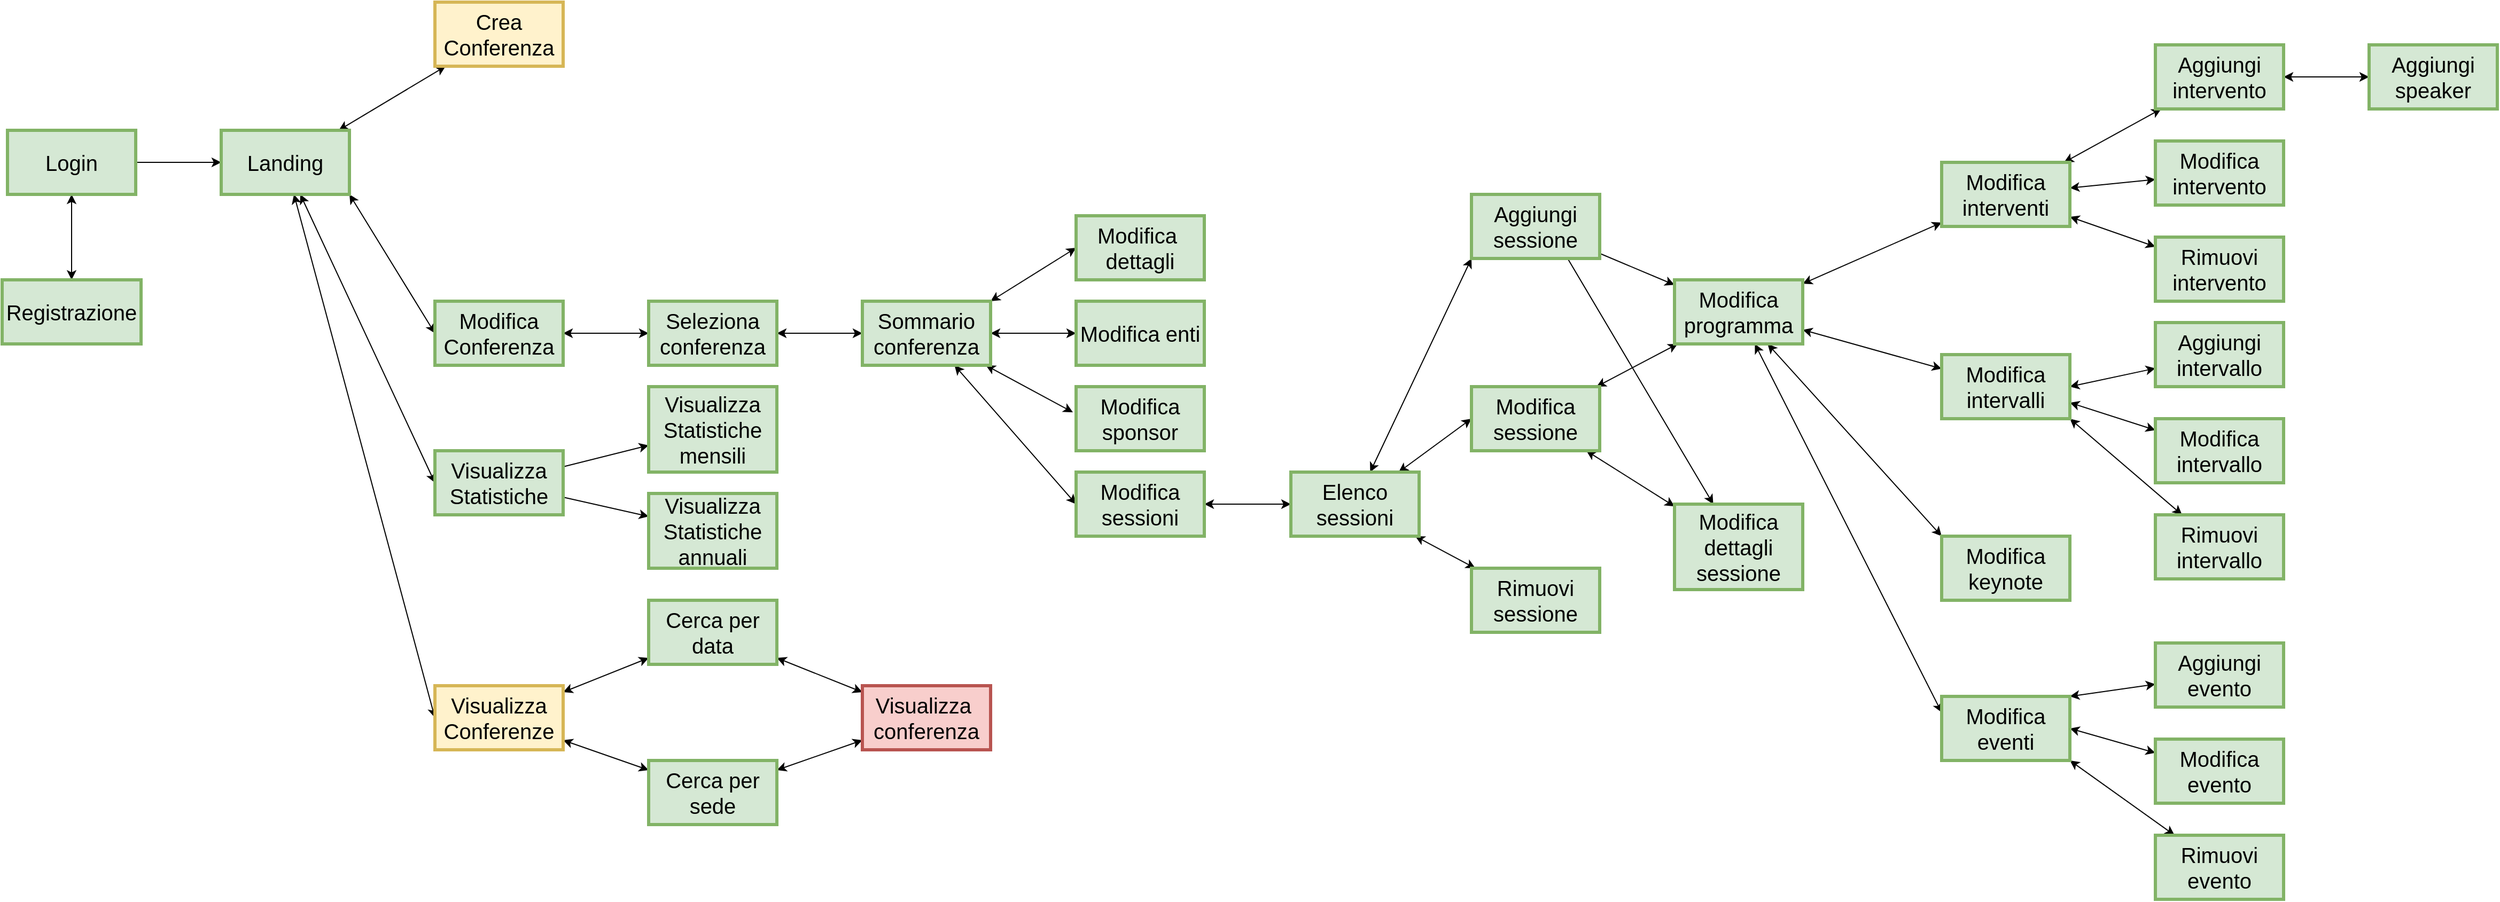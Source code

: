 <mxfile version="21.2.8" type="device">
  <diagram name="Pagina-1" id="bv_-4YT6AiuipfxJrqjj">
    <mxGraphModel dx="1420" dy="2004" grid="1" gridSize="10" guides="1" tooltips="1" connect="1" arrows="1" fold="1" page="1" pageScale="1" pageWidth="827" pageHeight="1169" math="0" shadow="0">
      <root>
        <mxCell id="0" />
        <mxCell id="1" parent="0" />
        <mxCell id="R4j7QUQ5AYwh-H3mtTip-3" value="" style="edgeStyle=orthogonalEdgeStyle;rounded=0;orthogonalLoop=1;jettySize=auto;html=1;fontFamily=Helvetica;fontSize=12;fontColor=default;startArrow=classic;startFill=1;" parent="1" source="R4j7QUQ5AYwh-H3mtTip-1" target="R4j7QUQ5AYwh-H3mtTip-2" edge="1">
          <mxGeometry relative="1" as="geometry" />
        </mxCell>
        <mxCell id="R4j7QUQ5AYwh-H3mtTip-5" value="" style="edgeStyle=orthogonalEdgeStyle;rounded=0;orthogonalLoop=1;jettySize=auto;html=1;fontFamily=Helvetica;fontSize=12;fontColor=default;" parent="1" source="R4j7QUQ5AYwh-H3mtTip-1" target="R4j7QUQ5AYwh-H3mtTip-4" edge="1">
          <mxGeometry relative="1" as="geometry" />
        </mxCell>
        <mxCell id="R4j7QUQ5AYwh-H3mtTip-1" value="&lt;font style=&quot;font-size: 20px;&quot;&gt;Login&lt;/font&gt;" style="rounded=0;whiteSpace=wrap;html=1;fillColor=#d5e8d4;strokeColor=#82b366;strokeWidth=3;" parent="1" vertex="1">
          <mxGeometry x="40" y="40" width="120" height="60" as="geometry" />
        </mxCell>
        <mxCell id="R4j7QUQ5AYwh-H3mtTip-2" value="&lt;font style=&quot;font-size: 20px;&quot;&gt;Registrazione&lt;/font&gt;" style="rounded=0;whiteSpace=wrap;html=1;fillColor=#d5e8d4;strokeColor=#82b366;strokeWidth=3;" parent="1" vertex="1">
          <mxGeometry x="35" y="180" width="130" height="60" as="geometry" />
        </mxCell>
        <mxCell id="R4j7QUQ5AYwh-H3mtTip-7" value="" style="rounded=0;orthogonalLoop=1;jettySize=auto;html=1;fontFamily=Helvetica;fontSize=12;fontColor=default;startArrow=classic;startFill=1;" parent="1" source="R4j7QUQ5AYwh-H3mtTip-4" target="R4j7QUQ5AYwh-H3mtTip-6" edge="1">
          <mxGeometry relative="1" as="geometry" />
        </mxCell>
        <mxCell id="R4j7QUQ5AYwh-H3mtTip-10" style="rounded=0;orthogonalLoop=1;jettySize=auto;html=1;exitX=1;exitY=1;exitDx=0;exitDy=0;entryX=0;entryY=0.5;entryDx=0;entryDy=0;fontFamily=Helvetica;fontSize=12;fontColor=default;startArrow=classic;startFill=1;" parent="1" source="R4j7QUQ5AYwh-H3mtTip-4" target="R4j7QUQ5AYwh-H3mtTip-9" edge="1">
          <mxGeometry relative="1" as="geometry" />
        </mxCell>
        <mxCell id="R4j7QUQ5AYwh-H3mtTip-13" value="" style="edgeStyle=none;shape=connector;rounded=0;orthogonalLoop=1;jettySize=auto;html=1;labelBackgroundColor=default;strokeColor=default;fontFamily=Helvetica;fontSize=12;fontColor=default;startArrow=classic;startFill=1;endArrow=classic;entryX=0;entryY=0.5;entryDx=0;entryDy=0;" parent="1" source="R4j7QUQ5AYwh-H3mtTip-4" target="R4j7QUQ5AYwh-H3mtTip-12" edge="1">
          <mxGeometry relative="1" as="geometry" />
        </mxCell>
        <mxCell id="R4j7QUQ5AYwh-H3mtTip-15" value="" style="edgeStyle=none;shape=connector;rounded=0;orthogonalLoop=1;jettySize=auto;html=1;labelBackgroundColor=default;strokeColor=default;fontFamily=Helvetica;fontSize=12;fontColor=default;startArrow=classic;startFill=1;endArrow=classic;entryX=0;entryY=0.5;entryDx=0;entryDy=0;" parent="1" source="R4j7QUQ5AYwh-H3mtTip-4" target="R4j7QUQ5AYwh-H3mtTip-14" edge="1">
          <mxGeometry relative="1" as="geometry" />
        </mxCell>
        <mxCell id="R4j7QUQ5AYwh-H3mtTip-4" value="&lt;font style=&quot;font-size: 20px;&quot;&gt;Landing&lt;/font&gt;" style="rounded=0;whiteSpace=wrap;html=1;fillColor=#d5e8d4;strokeColor=#82b366;strokeWidth=3;" parent="1" vertex="1">
          <mxGeometry x="240" y="40" width="120" height="60" as="geometry" />
        </mxCell>
        <mxCell id="R4j7QUQ5AYwh-H3mtTip-6" value="&lt;font style=&quot;font-size: 20px;&quot;&gt;Crea &lt;br&gt;Conferenza&lt;/font&gt;" style="rounded=0;whiteSpace=wrap;html=1;fillColor=#fff2cc;strokeColor=#d6b656;strokeWidth=3;" parent="1" vertex="1">
          <mxGeometry x="440" y="-80" width="120" height="60" as="geometry" />
        </mxCell>
        <mxCell id="R4j7QUQ5AYwh-H3mtTip-17" value="" style="edgeStyle=none;shape=connector;rounded=0;orthogonalLoop=1;jettySize=auto;html=1;labelBackgroundColor=default;strokeColor=default;fontFamily=Helvetica;fontSize=12;fontColor=default;startArrow=classic;startFill=1;endArrow=classic;" parent="1" source="R4j7QUQ5AYwh-H3mtTip-9" target="R4j7QUQ5AYwh-H3mtTip-16" edge="1">
          <mxGeometry relative="1" as="geometry" />
        </mxCell>
        <mxCell id="R4j7QUQ5AYwh-H3mtTip-9" value="&lt;font style=&quot;font-size: 20px;&quot;&gt;Modifica&lt;br&gt;&lt;font style=&quot;font-size: 20px;&quot;&gt;Conferenza&lt;/font&gt;&lt;/font&gt;" style="rounded=0;whiteSpace=wrap;html=1;strokeColor=#82b366;fontFamily=Helvetica;fontSize=12;fillColor=#d5e8d4;strokeWidth=3;" parent="1" vertex="1">
          <mxGeometry x="440" y="200" width="120" height="60" as="geometry" />
        </mxCell>
        <mxCell id="o2H7FyUyl0uHPpLFOukj-2" value="" style="rounded=0;orthogonalLoop=1;jettySize=auto;html=1;" parent="1" source="R4j7QUQ5AYwh-H3mtTip-12" target="o2H7FyUyl0uHPpLFOukj-1" edge="1">
          <mxGeometry relative="1" as="geometry" />
        </mxCell>
        <mxCell id="o2H7FyUyl0uHPpLFOukj-6" value="" style="rounded=0;orthogonalLoop=1;jettySize=auto;html=1;" parent="1" source="R4j7QUQ5AYwh-H3mtTip-12" target="o2H7FyUyl0uHPpLFOukj-5" edge="1">
          <mxGeometry relative="1" as="geometry" />
        </mxCell>
        <mxCell id="R4j7QUQ5AYwh-H3mtTip-12" value="&lt;font style=&quot;font-size: 20px;&quot;&gt;Visualizza&lt;br&gt;Statistiche&lt;br&gt;&lt;/font&gt;" style="rounded=0;whiteSpace=wrap;html=1;fillColor=#d5e8d4;strokeColor=#82b366;strokeWidth=3;" parent="1" vertex="1">
          <mxGeometry x="440" y="340" width="120" height="60" as="geometry" />
        </mxCell>
        <mxCell id="R4j7QUQ5AYwh-H3mtTip-74" value="" style="edgeStyle=none;shape=connector;rounded=0;orthogonalLoop=1;jettySize=auto;html=1;labelBackgroundColor=default;strokeColor=default;fontFamily=Helvetica;fontSize=12;fontColor=default;startArrow=classic;startFill=1;endArrow=classic;" parent="1" source="R4j7QUQ5AYwh-H3mtTip-14" target="R4j7QUQ5AYwh-H3mtTip-73" edge="1">
          <mxGeometry relative="1" as="geometry" />
        </mxCell>
        <mxCell id="R4j7QUQ5AYwh-H3mtTip-76" value="" style="edgeStyle=none;shape=connector;rounded=0;orthogonalLoop=1;jettySize=auto;html=1;labelBackgroundColor=default;strokeColor=default;fontFamily=Helvetica;fontSize=12;fontColor=default;startArrow=classic;startFill=1;endArrow=classic;" parent="1" source="R4j7QUQ5AYwh-H3mtTip-14" target="R4j7QUQ5AYwh-H3mtTip-75" edge="1">
          <mxGeometry relative="1" as="geometry" />
        </mxCell>
        <mxCell id="R4j7QUQ5AYwh-H3mtTip-14" value="&lt;font style=&quot;font-size: 20px;&quot;&gt;Visualizza&lt;br&gt;Conferenze&lt;br&gt;&lt;/font&gt;" style="rounded=0;whiteSpace=wrap;html=1;fillColor=#fff2cc;strokeColor=#d6b656;strokeWidth=3;" parent="1" vertex="1">
          <mxGeometry x="440" y="560" width="120" height="60" as="geometry" />
        </mxCell>
        <mxCell id="R4j7QUQ5AYwh-H3mtTip-19" value="" style="edgeStyle=none;shape=connector;rounded=0;orthogonalLoop=1;jettySize=auto;html=1;labelBackgroundColor=default;strokeColor=default;fontFamily=Helvetica;fontSize=12;fontColor=default;startArrow=classic;startFill=1;endArrow=classic;" parent="1" source="R4j7QUQ5AYwh-H3mtTip-16" target="R4j7QUQ5AYwh-H3mtTip-18" edge="1">
          <mxGeometry relative="1" as="geometry" />
        </mxCell>
        <mxCell id="R4j7QUQ5AYwh-H3mtTip-16" value="&lt;span style=&quot;font-size: 20px;&quot;&gt;Seleziona conferenza&lt;/span&gt;" style="rounded=0;whiteSpace=wrap;html=1;strokeColor=#82b366;fontFamily=Helvetica;fontSize=12;fillColor=#d5e8d4;strokeWidth=3;" parent="1" vertex="1">
          <mxGeometry x="640" y="200" width="120" height="60" as="geometry" />
        </mxCell>
        <mxCell id="R4j7QUQ5AYwh-H3mtTip-24" value="" style="edgeStyle=none;shape=connector;rounded=0;orthogonalLoop=1;jettySize=auto;html=1;labelBackgroundColor=default;strokeColor=default;fontFamily=Helvetica;fontSize=12;fontColor=default;startArrow=classic;startFill=1;endArrow=classic;" parent="1" source="R4j7QUQ5AYwh-H3mtTip-18" target="R4j7QUQ5AYwh-H3mtTip-23" edge="1">
          <mxGeometry relative="1" as="geometry" />
        </mxCell>
        <mxCell id="R4j7QUQ5AYwh-H3mtTip-25" style="edgeStyle=none;shape=connector;rounded=0;orthogonalLoop=1;jettySize=auto;html=1;exitX=1;exitY=0;exitDx=0;exitDy=0;entryX=0;entryY=0.5;entryDx=0;entryDy=0;labelBackgroundColor=default;strokeColor=default;fontFamily=Helvetica;fontSize=12;fontColor=default;startArrow=classic;startFill=1;endArrow=classic;" parent="1" source="R4j7QUQ5AYwh-H3mtTip-18" target="R4j7QUQ5AYwh-H3mtTip-20" edge="1">
          <mxGeometry relative="1" as="geometry" />
        </mxCell>
        <mxCell id="R4j7QUQ5AYwh-H3mtTip-27" value="" style="edgeStyle=none;shape=connector;rounded=0;orthogonalLoop=1;jettySize=auto;html=1;labelBackgroundColor=default;strokeColor=default;fontFamily=Helvetica;fontSize=12;fontColor=default;startArrow=classic;startFill=1;endArrow=classic;entryX=-0.025;entryY=0.4;entryDx=0;entryDy=0;entryPerimeter=0;" parent="1" source="R4j7QUQ5AYwh-H3mtTip-18" target="R4j7QUQ5AYwh-H3mtTip-26" edge="1">
          <mxGeometry relative="1" as="geometry" />
        </mxCell>
        <mxCell id="R4j7QUQ5AYwh-H3mtTip-30" value="" style="edgeStyle=none;shape=connector;rounded=0;orthogonalLoop=1;jettySize=auto;html=1;labelBackgroundColor=default;strokeColor=default;fontFamily=Helvetica;fontSize=12;fontColor=default;startArrow=classic;startFill=1;endArrow=classic;entryX=0;entryY=0.5;entryDx=0;entryDy=0;" parent="1" source="R4j7QUQ5AYwh-H3mtTip-18" target="R4j7QUQ5AYwh-H3mtTip-29" edge="1">
          <mxGeometry relative="1" as="geometry" />
        </mxCell>
        <mxCell id="R4j7QUQ5AYwh-H3mtTip-18" value="&lt;span style=&quot;font-size: 20px;&quot;&gt;Sommario&lt;br&gt;conferenza&lt;br&gt;&lt;/span&gt;" style="rounded=0;whiteSpace=wrap;html=1;strokeColor=#82b366;fontFamily=Helvetica;fontSize=12;fillColor=#d5e8d4;strokeWidth=3;" parent="1" vertex="1">
          <mxGeometry x="840" y="200" width="120" height="60" as="geometry" />
        </mxCell>
        <mxCell id="R4j7QUQ5AYwh-H3mtTip-20" value="&lt;span style=&quot;font-size: 20px;&quot;&gt;Modifica&amp;nbsp;&lt;br&gt;dettagli&lt;br&gt;&lt;/span&gt;" style="rounded=0;whiteSpace=wrap;html=1;strokeColor=#82b366;fontFamily=Helvetica;fontSize=12;fillColor=#d5e8d4;strokeWidth=3;" parent="1" vertex="1">
          <mxGeometry x="1040" y="120" width="120" height="60" as="geometry" />
        </mxCell>
        <mxCell id="R4j7QUQ5AYwh-H3mtTip-23" value="&lt;span style=&quot;font-size: 20px;&quot;&gt;Modifica enti&lt;br&gt;&lt;/span&gt;" style="rounded=0;whiteSpace=wrap;html=1;strokeColor=#82b366;fontFamily=Helvetica;fontSize=12;fillColor=#d5e8d4;strokeWidth=3;" parent="1" vertex="1">
          <mxGeometry x="1040" y="200" width="120" height="60" as="geometry" />
        </mxCell>
        <mxCell id="R4j7QUQ5AYwh-H3mtTip-26" value="&lt;span style=&quot;font-size: 20px;&quot;&gt;Modifica sponsor&lt;br&gt;&lt;/span&gt;" style="rounded=0;whiteSpace=wrap;html=1;strokeColor=#82b366;fontFamily=Helvetica;fontSize=12;fillColor=#d5e8d4;strokeWidth=3;" parent="1" vertex="1">
          <mxGeometry x="1040" y="280" width="120" height="60" as="geometry" />
        </mxCell>
        <mxCell id="R4j7QUQ5AYwh-H3mtTip-32" value="" style="edgeStyle=none;shape=connector;rounded=0;orthogonalLoop=1;jettySize=auto;html=1;labelBackgroundColor=default;strokeColor=default;fontFamily=Helvetica;fontSize=12;fontColor=default;startArrow=classic;startFill=1;endArrow=classic;" parent="1" source="R4j7QUQ5AYwh-H3mtTip-29" target="R4j7QUQ5AYwh-H3mtTip-31" edge="1">
          <mxGeometry relative="1" as="geometry" />
        </mxCell>
        <mxCell id="R4j7QUQ5AYwh-H3mtTip-29" value="&lt;span style=&quot;font-size: 20px;&quot;&gt;Modifica&lt;br&gt;sessioni&lt;br&gt;&lt;/span&gt;" style="rounded=0;whiteSpace=wrap;html=1;strokeColor=#82b366;fontFamily=Helvetica;fontSize=12;fillColor=#d5e8d4;strokeWidth=3;" parent="1" vertex="1">
          <mxGeometry x="1040" y="360" width="120" height="60" as="geometry" />
        </mxCell>
        <mxCell id="R4j7QUQ5AYwh-H3mtTip-34" value="" style="edgeStyle=none;shape=connector;rounded=0;orthogonalLoop=1;jettySize=auto;html=1;labelBackgroundColor=default;strokeColor=default;fontFamily=Helvetica;fontSize=12;fontColor=default;startArrow=classic;startFill=1;endArrow=classic;entryX=0;entryY=0.5;entryDx=0;entryDy=0;" parent="1" source="R4j7QUQ5AYwh-H3mtTip-31" target="R4j7QUQ5AYwh-H3mtTip-33" edge="1">
          <mxGeometry relative="1" as="geometry" />
        </mxCell>
        <mxCell id="R4j7QUQ5AYwh-H3mtTip-36" value="" style="edgeStyle=none;shape=connector;rounded=0;orthogonalLoop=1;jettySize=auto;html=1;labelBackgroundColor=default;strokeColor=default;fontFamily=Helvetica;fontSize=12;fontColor=default;startArrow=classic;startFill=1;endArrow=classic;entryX=0;entryY=1;entryDx=0;entryDy=0;" parent="1" source="R4j7QUQ5AYwh-H3mtTip-31" target="R4j7QUQ5AYwh-H3mtTip-35" edge="1">
          <mxGeometry relative="1" as="geometry" />
        </mxCell>
        <mxCell id="R4j7QUQ5AYwh-H3mtTip-38" value="" style="edgeStyle=none;shape=connector;rounded=0;orthogonalLoop=1;jettySize=auto;html=1;labelBackgroundColor=default;strokeColor=default;fontFamily=Helvetica;fontSize=12;fontColor=default;startArrow=classic;startFill=1;endArrow=classic;" parent="1" source="R4j7QUQ5AYwh-H3mtTip-31" target="R4j7QUQ5AYwh-H3mtTip-37" edge="1">
          <mxGeometry relative="1" as="geometry" />
        </mxCell>
        <mxCell id="R4j7QUQ5AYwh-H3mtTip-31" value="&lt;span style=&quot;font-size: 20px;&quot;&gt;Elenco sessioni&lt;br&gt;&lt;/span&gt;" style="rounded=0;whiteSpace=wrap;html=1;strokeColor=#82b366;fontFamily=Helvetica;fontSize=12;fillColor=#d5e8d4;strokeWidth=3;" parent="1" vertex="1">
          <mxGeometry x="1241" y="360" width="120" height="60" as="geometry" />
        </mxCell>
        <mxCell id="R4j7QUQ5AYwh-H3mtTip-40" value="" style="edgeStyle=none;shape=connector;rounded=0;orthogonalLoop=1;jettySize=auto;html=1;labelBackgroundColor=default;strokeColor=default;fontFamily=Helvetica;fontSize=12;fontColor=default;startArrow=classic;startFill=1;endArrow=classic;" parent="1" source="R4j7QUQ5AYwh-H3mtTip-33" target="R4j7QUQ5AYwh-H3mtTip-39" edge="1">
          <mxGeometry relative="1" as="geometry" />
        </mxCell>
        <mxCell id="R4j7QUQ5AYwh-H3mtTip-47" value="" style="edgeStyle=none;shape=connector;rounded=0;orthogonalLoop=1;jettySize=auto;html=1;labelBackgroundColor=default;strokeColor=default;fontFamily=Helvetica;fontSize=12;fontColor=default;startArrow=classic;startFill=1;endArrow=classic;" parent="1" source="R4j7QUQ5AYwh-H3mtTip-33" target="R4j7QUQ5AYwh-H3mtTip-46" edge="1">
          <mxGeometry relative="1" as="geometry" />
        </mxCell>
        <mxCell id="R4j7QUQ5AYwh-H3mtTip-33" value="&lt;span style=&quot;font-size: 20px;&quot;&gt;Modifica&lt;br&gt;sessione&lt;br&gt;&lt;/span&gt;" style="rounded=0;whiteSpace=wrap;html=1;strokeColor=#82b366;fontFamily=Helvetica;fontSize=12;fillColor=#d5e8d4;strokeWidth=3;" parent="1" vertex="1">
          <mxGeometry x="1410" y="280" width="120" height="60" as="geometry" />
        </mxCell>
        <mxCell id="R4j7QUQ5AYwh-H3mtTip-59" value="" style="edgeStyle=none;shape=connector;rounded=0;orthogonalLoop=1;jettySize=auto;html=1;labelBackgroundColor=default;strokeColor=default;fontFamily=Helvetica;fontSize=12;fontColor=default;startArrow=none;startFill=0;endArrow=classic;" parent="1" source="R4j7QUQ5AYwh-H3mtTip-35" target="R4j7QUQ5AYwh-H3mtTip-46" edge="1">
          <mxGeometry relative="1" as="geometry">
            <mxPoint x="1600" y="157.368" as="targetPoint" />
          </mxGeometry>
        </mxCell>
        <mxCell id="IOLw2cVA1IFcG-3SFWw2-1" style="rounded=0;orthogonalLoop=1;jettySize=auto;html=1;exitX=0.75;exitY=1;exitDx=0;exitDy=0;" parent="1" source="R4j7QUQ5AYwh-H3mtTip-35" target="R4j7QUQ5AYwh-H3mtTip-39" edge="1">
          <mxGeometry relative="1" as="geometry" />
        </mxCell>
        <mxCell id="R4j7QUQ5AYwh-H3mtTip-35" value="&lt;span style=&quot;font-size: 20px;&quot;&gt;Aggiungi&lt;br&gt;sessione&lt;br&gt;&lt;/span&gt;" style="rounded=0;whiteSpace=wrap;html=1;strokeColor=#82b366;fontFamily=Helvetica;fontSize=12;fillColor=#d5e8d4;strokeWidth=3;" parent="1" vertex="1">
          <mxGeometry x="1410" y="100" width="120" height="60" as="geometry" />
        </mxCell>
        <mxCell id="R4j7QUQ5AYwh-H3mtTip-37" value="&lt;span style=&quot;font-size: 20px;&quot;&gt;Rimuovi&lt;br&gt;sessione&lt;br&gt;&lt;/span&gt;" style="rounded=0;whiteSpace=wrap;html=1;strokeColor=#82b366;fontFamily=Helvetica;fontSize=12;fillColor=#d5e8d4;strokeWidth=3;" parent="1" vertex="1">
          <mxGeometry x="1410" y="450" width="120" height="60" as="geometry" />
        </mxCell>
        <mxCell id="R4j7QUQ5AYwh-H3mtTip-39" value="&lt;span style=&quot;font-size: 20px;&quot;&gt;Modifica dettagli&lt;br&gt;sessione&lt;br&gt;&lt;/span&gt;" style="rounded=0;whiteSpace=wrap;html=1;strokeColor=#82b366;fontFamily=Helvetica;fontSize=12;fillColor=#d5e8d4;strokeWidth=3;" parent="1" vertex="1">
          <mxGeometry x="1600" y="390" width="120" height="80" as="geometry" />
        </mxCell>
        <mxCell id="R4j7QUQ5AYwh-H3mtTip-49" value="" style="edgeStyle=none;shape=connector;rounded=0;orthogonalLoop=1;jettySize=auto;html=1;labelBackgroundColor=default;strokeColor=default;fontFamily=Helvetica;fontSize=12;fontColor=default;startArrow=classic;startFill=1;endArrow=classic;" parent="1" source="R4j7QUQ5AYwh-H3mtTip-46" target="R4j7QUQ5AYwh-H3mtTip-48" edge="1">
          <mxGeometry relative="1" as="geometry" />
        </mxCell>
        <mxCell id="R4j7QUQ5AYwh-H3mtTip-51" value="" style="edgeStyle=none;shape=connector;rounded=0;orthogonalLoop=1;jettySize=auto;html=1;labelBackgroundColor=default;strokeColor=default;fontFamily=Helvetica;fontSize=12;fontColor=default;startArrow=classic;startFill=1;endArrow=classic;" parent="1" source="R4j7QUQ5AYwh-H3mtTip-46" target="R4j7QUQ5AYwh-H3mtTip-50" edge="1">
          <mxGeometry relative="1" as="geometry" />
        </mxCell>
        <mxCell id="R4j7QUQ5AYwh-H3mtTip-53" value="" style="edgeStyle=none;shape=connector;rounded=0;orthogonalLoop=1;jettySize=auto;html=1;labelBackgroundColor=default;strokeColor=default;fontFamily=Helvetica;fontSize=12;fontColor=default;startArrow=classic;startFill=1;endArrow=classic;entryX=0;entryY=0.25;entryDx=0;entryDy=0;" parent="1" source="R4j7QUQ5AYwh-H3mtTip-46" target="R4j7QUQ5AYwh-H3mtTip-52" edge="1">
          <mxGeometry relative="1" as="geometry" />
        </mxCell>
        <mxCell id="R4j7QUQ5AYwh-H3mtTip-55" value="" style="edgeStyle=none;shape=connector;rounded=0;orthogonalLoop=1;jettySize=auto;html=1;labelBackgroundColor=default;strokeColor=default;fontFamily=Helvetica;fontSize=12;fontColor=default;startArrow=classic;startFill=1;endArrow=classic;entryX=0;entryY=0;entryDx=0;entryDy=0;" parent="1" source="R4j7QUQ5AYwh-H3mtTip-46" target="R4j7QUQ5AYwh-H3mtTip-54" edge="1">
          <mxGeometry relative="1" as="geometry" />
        </mxCell>
        <mxCell id="R4j7QUQ5AYwh-H3mtTip-46" value="&lt;span style=&quot;font-size: 20px;&quot;&gt;Modifica&lt;br&gt;programma&lt;br&gt;&lt;/span&gt;" style="rounded=0;whiteSpace=wrap;html=1;strokeColor=#82b366;fontFamily=Helvetica;fontSize=12;fillColor=#d5e8d4;strokeWidth=3;" parent="1" vertex="1">
          <mxGeometry x="1600" y="180" width="120" height="60" as="geometry" />
        </mxCell>
        <mxCell id="IOLw2cVA1IFcG-3SFWw2-3" value="" style="rounded=0;orthogonalLoop=1;jettySize=auto;html=1;startArrow=classic;startFill=1;" parent="1" source="R4j7QUQ5AYwh-H3mtTip-48" target="IOLw2cVA1IFcG-3SFWw2-2" edge="1">
          <mxGeometry relative="1" as="geometry" />
        </mxCell>
        <mxCell id="IOLw2cVA1IFcG-3SFWw2-6" value="" style="rounded=0;orthogonalLoop=1;jettySize=auto;html=1;startArrow=classic;startFill=1;" parent="1" source="R4j7QUQ5AYwh-H3mtTip-48" target="IOLw2cVA1IFcG-3SFWw2-4" edge="1">
          <mxGeometry relative="1" as="geometry" />
        </mxCell>
        <mxCell id="IOLw2cVA1IFcG-3SFWw2-9" value="" style="rounded=0;orthogonalLoop=1;jettySize=auto;html=1;startArrow=classic;startFill=1;" parent="1" source="R4j7QUQ5AYwh-H3mtTip-48" target="IOLw2cVA1IFcG-3SFWw2-8" edge="1">
          <mxGeometry relative="1" as="geometry" />
        </mxCell>
        <mxCell id="R4j7QUQ5AYwh-H3mtTip-48" value="&lt;span style=&quot;font-size: 20px;&quot;&gt;Modifica&lt;br&gt;interventi&lt;br&gt;&lt;/span&gt;" style="rounded=0;whiteSpace=wrap;html=1;strokeColor=#82b366;fontFamily=Helvetica;fontSize=12;fillColor=#d5e8d4;strokeWidth=3;" parent="1" vertex="1">
          <mxGeometry x="1850" y="70" width="120" height="60" as="geometry" />
        </mxCell>
        <mxCell id="IOLw2cVA1IFcG-3SFWw2-15" style="rounded=0;orthogonalLoop=1;jettySize=auto;html=1;exitX=1;exitY=0.5;exitDx=0;exitDy=0;startArrow=classic;startFill=1;" parent="1" source="R4j7QUQ5AYwh-H3mtTip-50" target="IOLw2cVA1IFcG-3SFWw2-11" edge="1">
          <mxGeometry relative="1" as="geometry" />
        </mxCell>
        <mxCell id="IOLw2cVA1IFcG-3SFWw2-16" style="rounded=0;orthogonalLoop=1;jettySize=auto;html=1;exitX=1;exitY=0.75;exitDx=0;exitDy=0;startArrow=classic;startFill=1;" parent="1" source="R4j7QUQ5AYwh-H3mtTip-50" target="IOLw2cVA1IFcG-3SFWw2-12" edge="1">
          <mxGeometry relative="1" as="geometry" />
        </mxCell>
        <mxCell id="IOLw2cVA1IFcG-3SFWw2-17" style="rounded=0;orthogonalLoop=1;jettySize=auto;html=1;exitX=1;exitY=1;exitDx=0;exitDy=0;startArrow=classic;startFill=1;" parent="1" source="R4j7QUQ5AYwh-H3mtTip-50" target="IOLw2cVA1IFcG-3SFWw2-13" edge="1">
          <mxGeometry relative="1" as="geometry" />
        </mxCell>
        <mxCell id="R4j7QUQ5AYwh-H3mtTip-50" value="&lt;span style=&quot;font-size: 20px;&quot;&gt;Modifica&lt;br&gt;intervalli&lt;br&gt;&lt;/span&gt;" style="rounded=0;whiteSpace=wrap;html=1;strokeColor=#82b366;fontFamily=Helvetica;fontSize=12;fillColor=#d5e8d4;strokeWidth=3;" parent="1" vertex="1">
          <mxGeometry x="1850" y="250" width="120" height="60" as="geometry" />
        </mxCell>
        <mxCell id="IOLw2cVA1IFcG-3SFWw2-23" style="rounded=0;orthogonalLoop=1;jettySize=auto;html=1;exitX=1;exitY=0;exitDx=0;exitDy=0;startArrow=classic;startFill=1;" parent="1" source="R4j7QUQ5AYwh-H3mtTip-52" target="IOLw2cVA1IFcG-3SFWw2-19" edge="1">
          <mxGeometry relative="1" as="geometry" />
        </mxCell>
        <mxCell id="IOLw2cVA1IFcG-3SFWw2-24" style="rounded=0;orthogonalLoop=1;jettySize=auto;html=1;exitX=1;exitY=0.5;exitDx=0;exitDy=0;startArrow=classic;startFill=1;" parent="1" source="R4j7QUQ5AYwh-H3mtTip-52" target="IOLw2cVA1IFcG-3SFWw2-20" edge="1">
          <mxGeometry relative="1" as="geometry" />
        </mxCell>
        <mxCell id="IOLw2cVA1IFcG-3SFWw2-25" style="rounded=0;orthogonalLoop=1;jettySize=auto;html=1;exitX=1;exitY=1;exitDx=0;exitDy=0;startArrow=classic;startFill=1;" parent="1" source="R4j7QUQ5AYwh-H3mtTip-52" target="IOLw2cVA1IFcG-3SFWw2-21" edge="1">
          <mxGeometry relative="1" as="geometry" />
        </mxCell>
        <mxCell id="R4j7QUQ5AYwh-H3mtTip-52" value="&lt;span style=&quot;font-size: 20px;&quot;&gt;Modifica eventi&lt;br&gt;&lt;/span&gt;" style="rounded=0;whiteSpace=wrap;html=1;strokeColor=#82b366;fontFamily=Helvetica;fontSize=12;fillColor=#d5e8d4;strokeWidth=3;" parent="1" vertex="1">
          <mxGeometry x="1850" y="570" width="120" height="60" as="geometry" />
        </mxCell>
        <mxCell id="R4j7QUQ5AYwh-H3mtTip-54" value="&lt;span style=&quot;font-size: 20px;&quot;&gt;Modifica&lt;br&gt;keynote&lt;br&gt;&lt;/span&gt;" style="rounded=0;whiteSpace=wrap;html=1;strokeColor=#82b366;fontFamily=Helvetica;fontSize=12;fillColor=#d5e8d4;strokeWidth=3;" parent="1" vertex="1">
          <mxGeometry x="1850" y="420" width="120" height="60" as="geometry" />
        </mxCell>
        <mxCell id="R4j7QUQ5AYwh-H3mtTip-78" value="" style="edgeStyle=none;shape=connector;rounded=0;orthogonalLoop=1;jettySize=auto;html=1;labelBackgroundColor=default;strokeColor=default;fontFamily=Helvetica;fontSize=12;fontColor=default;startArrow=classic;startFill=1;endArrow=classic;" parent="1" source="R4j7QUQ5AYwh-H3mtTip-73" target="R4j7QUQ5AYwh-H3mtTip-77" edge="1">
          <mxGeometry relative="1" as="geometry" />
        </mxCell>
        <mxCell id="R4j7QUQ5AYwh-H3mtTip-73" value="&lt;font style=&quot;font-size: 20px;&quot;&gt;Cerca per data&lt;br&gt;&lt;/font&gt;" style="rounded=0;whiteSpace=wrap;html=1;fillColor=#d5e8d4;strokeColor=#82b366;strokeWidth=3;" parent="1" vertex="1">
          <mxGeometry x="640" y="480" width="120" height="60" as="geometry" />
        </mxCell>
        <mxCell id="R4j7QUQ5AYwh-H3mtTip-79" style="edgeStyle=none;shape=connector;rounded=0;orthogonalLoop=1;jettySize=auto;html=1;labelBackgroundColor=default;strokeColor=default;fontFamily=Helvetica;fontSize=12;fontColor=default;startArrow=classic;startFill=1;endArrow=classic;" parent="1" source="R4j7QUQ5AYwh-H3mtTip-75" target="R4j7QUQ5AYwh-H3mtTip-77" edge="1">
          <mxGeometry relative="1" as="geometry" />
        </mxCell>
        <mxCell id="R4j7QUQ5AYwh-H3mtTip-75" value="&lt;font style=&quot;font-size: 20px;&quot;&gt;Cerca per sede&lt;br&gt;&lt;/font&gt;" style="rounded=0;whiteSpace=wrap;html=1;fillColor=#d5e8d4;strokeColor=#82b366;strokeWidth=3;" parent="1" vertex="1">
          <mxGeometry x="640" y="630" width="120" height="60" as="geometry" />
        </mxCell>
        <mxCell id="R4j7QUQ5AYwh-H3mtTip-77" value="&lt;font style=&quot;font-size: 20px;&quot;&gt;Visualizza&amp;nbsp;&lt;br&gt;conferenza&lt;br&gt;&lt;/font&gt;" style="rounded=0;whiteSpace=wrap;html=1;fillColor=#f8cecc;strokeColor=#b85450;strokeWidth=3;" parent="1" vertex="1">
          <mxGeometry x="840" y="560" width="120" height="60" as="geometry" />
        </mxCell>
        <mxCell id="o2H7FyUyl0uHPpLFOukj-8" value="" style="edgeStyle=orthogonalEdgeStyle;rounded=0;orthogonalLoop=1;jettySize=auto;html=1;startArrow=classic;startFill=1;" parent="1" source="IOLw2cVA1IFcG-3SFWw2-2" target="o2H7FyUyl0uHPpLFOukj-7" edge="1">
          <mxGeometry relative="1" as="geometry" />
        </mxCell>
        <mxCell id="IOLw2cVA1IFcG-3SFWw2-2" value="&lt;span style=&quot;font-size: 20px;&quot;&gt;Aggiungi intervento&lt;br&gt;&lt;/span&gt;" style="rounded=0;whiteSpace=wrap;html=1;strokeColor=#82b366;fontFamily=Helvetica;fontSize=12;fillColor=#d5e8d4;strokeWidth=3;" parent="1" vertex="1">
          <mxGeometry x="2050" y="-40" width="120" height="60" as="geometry" />
        </mxCell>
        <mxCell id="IOLw2cVA1IFcG-3SFWw2-4" value="&lt;span style=&quot;font-size: 20px;&quot;&gt;Modifica&lt;br&gt;intervento&lt;br&gt;&lt;/span&gt;" style="rounded=0;whiteSpace=wrap;html=1;strokeColor=#82b366;fontFamily=Helvetica;fontSize=12;fillColor=#d5e8d4;strokeWidth=3;" parent="1" vertex="1">
          <mxGeometry x="2050" y="50" width="120" height="60" as="geometry" />
        </mxCell>
        <mxCell id="IOLw2cVA1IFcG-3SFWw2-8" value="&lt;span style=&quot;font-size: 20px;&quot;&gt;Rimuovi&lt;br&gt;intervento&lt;br&gt;&lt;/span&gt;" style="rounded=0;whiteSpace=wrap;html=1;strokeColor=#82b366;fontFamily=Helvetica;fontSize=12;fillColor=#d5e8d4;strokeWidth=3;" parent="1" vertex="1">
          <mxGeometry x="2050" y="140" width="120" height="60" as="geometry" />
        </mxCell>
        <mxCell id="IOLw2cVA1IFcG-3SFWw2-10" style="edgeStyle=orthogonalEdgeStyle;rounded=0;orthogonalLoop=1;jettySize=auto;html=1;exitX=0.5;exitY=1;exitDx=0;exitDy=0;" parent="1" source="IOLw2cVA1IFcG-3SFWw2-4" target="IOLw2cVA1IFcG-3SFWw2-4" edge="1">
          <mxGeometry relative="1" as="geometry" />
        </mxCell>
        <mxCell id="IOLw2cVA1IFcG-3SFWw2-11" value="&lt;span style=&quot;font-size: 20px;&quot;&gt;Aggiungi intervallo&lt;br&gt;&lt;/span&gt;" style="rounded=0;whiteSpace=wrap;html=1;strokeColor=#82b366;fontFamily=Helvetica;fontSize=12;fillColor=#d5e8d4;strokeWidth=3;" parent="1" vertex="1">
          <mxGeometry x="2050" y="220" width="120" height="60" as="geometry" />
        </mxCell>
        <mxCell id="IOLw2cVA1IFcG-3SFWw2-12" value="&lt;span style=&quot;font-size: 20px;&quot;&gt;Modifica&lt;br&gt;intervallo&lt;br&gt;&lt;/span&gt;" style="rounded=0;whiteSpace=wrap;html=1;strokeColor=#82b366;fontFamily=Helvetica;fontSize=12;fillColor=#d5e8d4;strokeWidth=3;" parent="1" vertex="1">
          <mxGeometry x="2050" y="310" width="120" height="60" as="geometry" />
        </mxCell>
        <mxCell id="IOLw2cVA1IFcG-3SFWw2-13" value="&lt;span style=&quot;font-size: 20px;&quot;&gt;Rimuovi&lt;br&gt;intervallo&lt;br&gt;&lt;/span&gt;" style="rounded=0;whiteSpace=wrap;html=1;strokeColor=#82b366;fontFamily=Helvetica;fontSize=12;fillColor=#d5e8d4;strokeWidth=3;" parent="1" vertex="1">
          <mxGeometry x="2050" y="400" width="120" height="60" as="geometry" />
        </mxCell>
        <mxCell id="IOLw2cVA1IFcG-3SFWw2-14" style="edgeStyle=orthogonalEdgeStyle;rounded=0;orthogonalLoop=1;jettySize=auto;html=1;exitX=0.5;exitY=1;exitDx=0;exitDy=0;" parent="1" source="IOLw2cVA1IFcG-3SFWw2-12" target="IOLw2cVA1IFcG-3SFWw2-12" edge="1">
          <mxGeometry relative="1" as="geometry" />
        </mxCell>
        <mxCell id="IOLw2cVA1IFcG-3SFWw2-19" value="&lt;span style=&quot;font-size: 20px;&quot;&gt;Aggiungi evento&lt;br&gt;&lt;/span&gt;" style="rounded=0;whiteSpace=wrap;html=1;strokeColor=#82b366;fontFamily=Helvetica;fontSize=12;fillColor=#d5e8d4;strokeWidth=3;" parent="1" vertex="1">
          <mxGeometry x="2050" y="520" width="120" height="60" as="geometry" />
        </mxCell>
        <mxCell id="IOLw2cVA1IFcG-3SFWw2-20" value="&lt;span style=&quot;font-size: 20px;&quot;&gt;Modifica&lt;br&gt;evento&lt;br&gt;&lt;/span&gt;" style="rounded=0;whiteSpace=wrap;html=1;strokeColor=#82b366;fontFamily=Helvetica;fontSize=12;fillColor=#d5e8d4;strokeWidth=3;" parent="1" vertex="1">
          <mxGeometry x="2050" y="610" width="120" height="60" as="geometry" />
        </mxCell>
        <mxCell id="IOLw2cVA1IFcG-3SFWw2-21" value="&lt;span style=&quot;font-size: 20px;&quot;&gt;Rimuovi&lt;br&gt;evento&lt;br&gt;&lt;/span&gt;" style="rounded=0;whiteSpace=wrap;html=1;strokeColor=#82b366;fontFamily=Helvetica;fontSize=12;fillColor=#d5e8d4;strokeWidth=3;" parent="1" vertex="1">
          <mxGeometry x="2050" y="700" width="120" height="60" as="geometry" />
        </mxCell>
        <mxCell id="IOLw2cVA1IFcG-3SFWw2-22" style="edgeStyle=orthogonalEdgeStyle;rounded=0;orthogonalLoop=1;jettySize=auto;html=1;exitX=0.5;exitY=1;exitDx=0;exitDy=0;" parent="1" source="IOLw2cVA1IFcG-3SFWw2-20" target="IOLw2cVA1IFcG-3SFWw2-20" edge="1">
          <mxGeometry relative="1" as="geometry" />
        </mxCell>
        <mxCell id="o2H7FyUyl0uHPpLFOukj-1" value="&lt;font style=&quot;font-size: 20px;&quot;&gt;Visualizza&lt;br&gt;Statistiche mensili&lt;br&gt;&lt;/font&gt;" style="rounded=0;whiteSpace=wrap;html=1;fillColor=#d5e8d4;strokeColor=#82b366;strokeWidth=3;" parent="1" vertex="1">
          <mxGeometry x="640" y="280" width="120" height="80" as="geometry" />
        </mxCell>
        <mxCell id="o2H7FyUyl0uHPpLFOukj-5" value="&lt;font style=&quot;font-size: 20px;&quot;&gt;Visualizza&lt;br&gt;Statistiche&lt;br&gt;annuali&lt;br&gt;&lt;/font&gt;" style="rounded=0;whiteSpace=wrap;html=1;fillColor=#d5e8d4;strokeColor=#82b366;strokeWidth=3;" parent="1" vertex="1">
          <mxGeometry x="640" y="380" width="120" height="70" as="geometry" />
        </mxCell>
        <mxCell id="o2H7FyUyl0uHPpLFOukj-7" value="&lt;span style=&quot;font-size: 20px;&quot;&gt;Aggiungi speaker&lt;br&gt;&lt;/span&gt;" style="rounded=0;whiteSpace=wrap;html=1;strokeColor=#82b366;fontFamily=Helvetica;fontSize=12;fillColor=#d5e8d4;strokeWidth=3;" parent="1" vertex="1">
          <mxGeometry x="2250" y="-40" width="120" height="60" as="geometry" />
        </mxCell>
      </root>
    </mxGraphModel>
  </diagram>
</mxfile>

